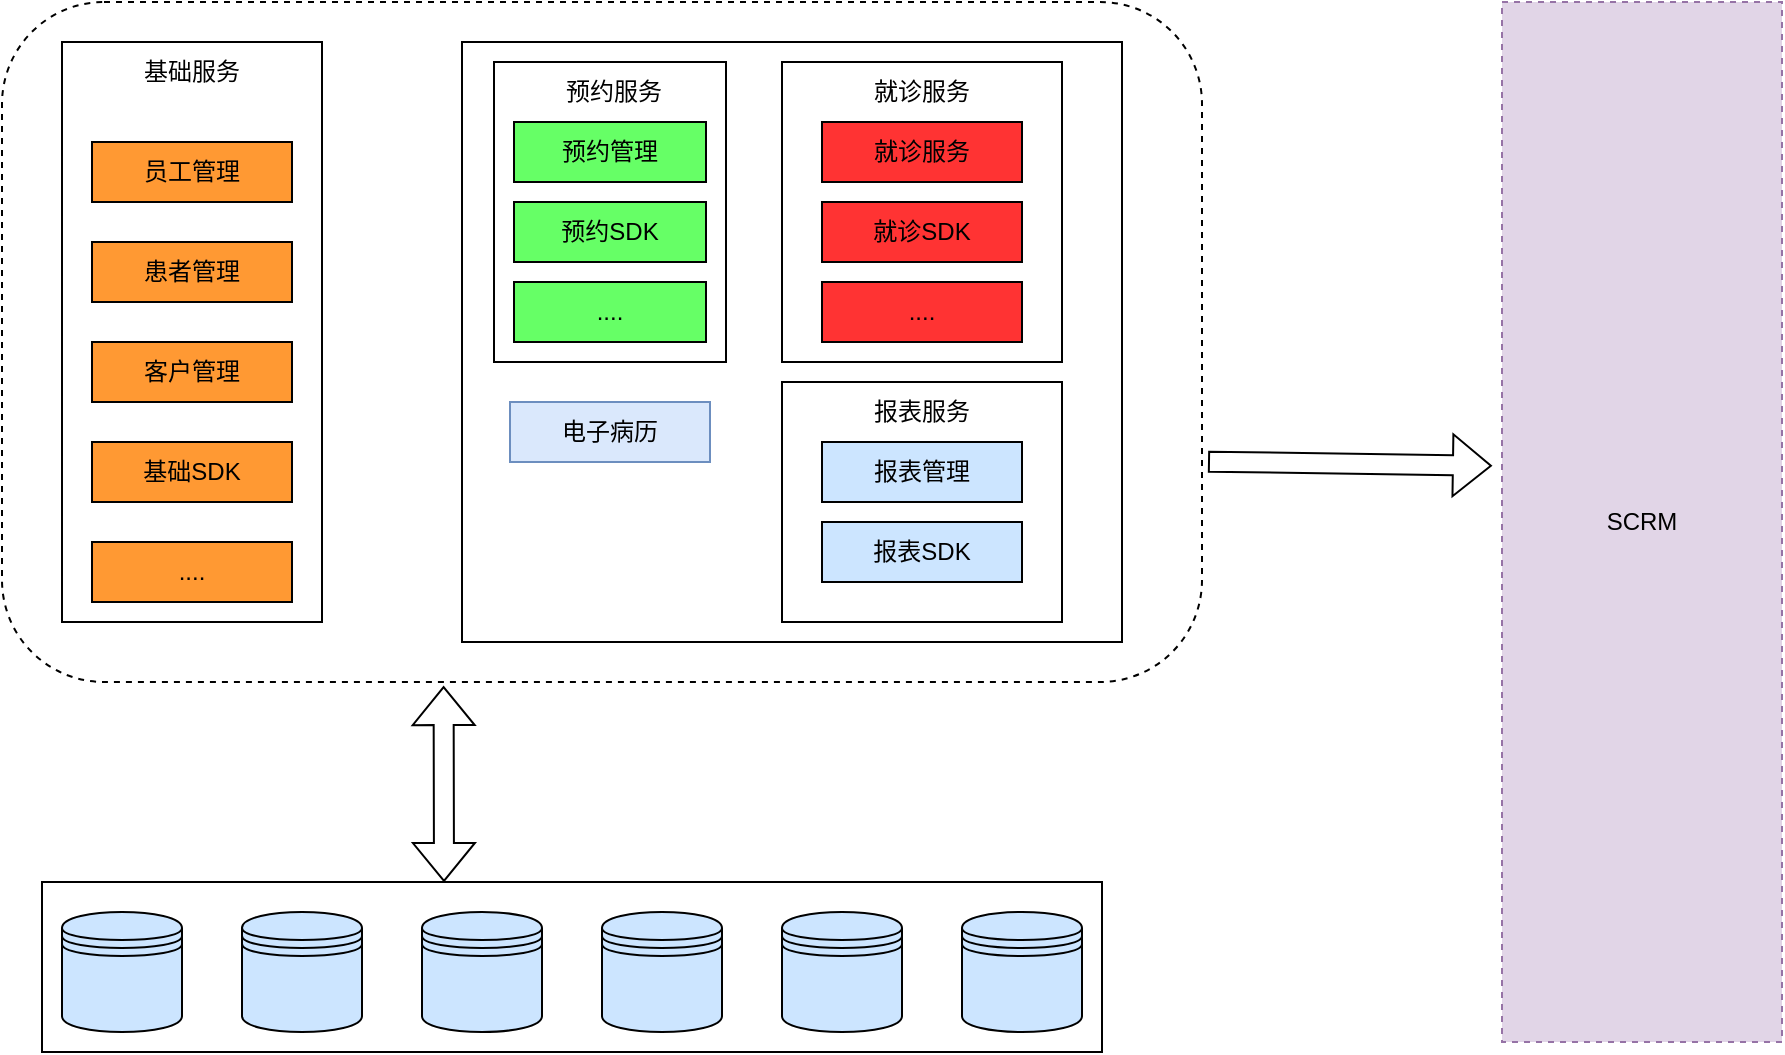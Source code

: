 <mxfile version="15.8.3" type="github">
  <diagram id="b4rZfem3DLPub3dzyKSS" name="第 1 页">
    <mxGraphModel dx="1422" dy="772" grid="1" gridSize="10" guides="1" tooltips="1" connect="1" arrows="1" fold="1" page="1" pageScale="1" pageWidth="827" pageHeight="1169" math="0" shadow="0">
      <root>
        <mxCell id="0" />
        <mxCell id="1" parent="0" />
        <mxCell id="OFuD6E3bf-asGs5xN1KW-40" value="" style="rounded=1;whiteSpace=wrap;html=1;fillColor=#FFFFFF;dashed=1;" vertex="1" parent="1">
          <mxGeometry x="120" y="160" width="600" height="340" as="geometry" />
        </mxCell>
        <mxCell id="OFuD6E3bf-asGs5xN1KW-10" value="" style="group" vertex="1" connectable="0" parent="1">
          <mxGeometry x="150" y="180" width="130" height="290" as="geometry" />
        </mxCell>
        <mxCell id="OFuD6E3bf-asGs5xN1KW-6" value="" style="rounded=0;whiteSpace=wrap;html=1;" vertex="1" parent="OFuD6E3bf-asGs5xN1KW-10">
          <mxGeometry width="130" height="290" as="geometry" />
        </mxCell>
        <mxCell id="OFuD6E3bf-asGs5xN1KW-2" value="员工管理" style="rounded=0;whiteSpace=wrap;html=1;fillColor=#FF9933;" vertex="1" parent="OFuD6E3bf-asGs5xN1KW-10">
          <mxGeometry x="15" y="50" width="100" height="30" as="geometry" />
        </mxCell>
        <mxCell id="OFuD6E3bf-asGs5xN1KW-3" value="患者管理" style="rounded=0;whiteSpace=wrap;html=1;fillColor=#FF9933;" vertex="1" parent="OFuD6E3bf-asGs5xN1KW-10">
          <mxGeometry x="15" y="100" width="100" height="30" as="geometry" />
        </mxCell>
        <mxCell id="OFuD6E3bf-asGs5xN1KW-4" value="客户管理" style="rounded=0;whiteSpace=wrap;html=1;fillColor=#FF9933;" vertex="1" parent="OFuD6E3bf-asGs5xN1KW-10">
          <mxGeometry x="15" y="150" width="100" height="30" as="geometry" />
        </mxCell>
        <mxCell id="OFuD6E3bf-asGs5xN1KW-5" value="基础SDK" style="rounded=0;whiteSpace=wrap;html=1;fillColor=#FF9933;" vertex="1" parent="OFuD6E3bf-asGs5xN1KW-10">
          <mxGeometry x="15" y="200" width="100" height="30" as="geometry" />
        </mxCell>
        <mxCell id="OFuD6E3bf-asGs5xN1KW-7" value="...." style="rounded=0;whiteSpace=wrap;html=1;fillColor=#FF9933;" vertex="1" parent="OFuD6E3bf-asGs5xN1KW-10">
          <mxGeometry x="15" y="250" width="100" height="30" as="geometry" />
        </mxCell>
        <mxCell id="OFuD6E3bf-asGs5xN1KW-9" value="基础服务" style="text;html=1;strokeColor=none;fillColor=none;align=center;verticalAlign=middle;whiteSpace=wrap;rounded=0;" vertex="1" parent="OFuD6E3bf-asGs5xN1KW-10">
          <mxGeometry x="35" width="60" height="30" as="geometry" />
        </mxCell>
        <mxCell id="OFuD6E3bf-asGs5xN1KW-31" value="" style="group" vertex="1" connectable="0" parent="1">
          <mxGeometry x="350" y="180" width="330" height="300" as="geometry" />
        </mxCell>
        <mxCell id="OFuD6E3bf-asGs5xN1KW-11" value="" style="rounded=0;whiteSpace=wrap;html=1;fillColor=#FFFFFF;" vertex="1" parent="OFuD6E3bf-asGs5xN1KW-31">
          <mxGeometry width="330" height="300" as="geometry" />
        </mxCell>
        <mxCell id="OFuD6E3bf-asGs5xN1KW-17" value="" style="group" vertex="1" connectable="0" parent="OFuD6E3bf-asGs5xN1KW-31">
          <mxGeometry x="16" y="10" width="116" height="150" as="geometry" />
        </mxCell>
        <mxCell id="OFuD6E3bf-asGs5xN1KW-12" value="" style="rounded=0;whiteSpace=wrap;html=1;fillColor=#FFFFFF;" vertex="1" parent="OFuD6E3bf-asGs5xN1KW-17">
          <mxGeometry width="116" height="150" as="geometry" />
        </mxCell>
        <mxCell id="OFuD6E3bf-asGs5xN1KW-13" value="预约管理" style="rounded=0;whiteSpace=wrap;html=1;fillColor=#66FF66;" vertex="1" parent="OFuD6E3bf-asGs5xN1KW-17">
          <mxGeometry x="10" y="30" width="96" height="30" as="geometry" />
        </mxCell>
        <mxCell id="OFuD6E3bf-asGs5xN1KW-14" value="预约SDK" style="rounded=0;whiteSpace=wrap;html=1;fillColor=#66FF66;" vertex="1" parent="OFuD6E3bf-asGs5xN1KW-17">
          <mxGeometry x="10" y="70" width="96" height="30" as="geometry" />
        </mxCell>
        <mxCell id="OFuD6E3bf-asGs5xN1KW-15" value="...." style="rounded=0;whiteSpace=wrap;html=1;fillColor=#66FF66;" vertex="1" parent="OFuD6E3bf-asGs5xN1KW-17">
          <mxGeometry x="10" y="110" width="96" height="30" as="geometry" />
        </mxCell>
        <mxCell id="OFuD6E3bf-asGs5xN1KW-16" value="预约服务" style="text;html=1;strokeColor=none;fillColor=none;align=center;verticalAlign=middle;whiteSpace=wrap;rounded=0;" vertex="1" parent="OFuD6E3bf-asGs5xN1KW-17">
          <mxGeometry x="30" width="60" height="30" as="geometry" />
        </mxCell>
        <mxCell id="OFuD6E3bf-asGs5xN1KW-23" value="" style="group" vertex="1" connectable="0" parent="OFuD6E3bf-asGs5xN1KW-31">
          <mxGeometry x="160" y="10" width="140" height="150" as="geometry" />
        </mxCell>
        <mxCell id="OFuD6E3bf-asGs5xN1KW-18" value="" style="rounded=0;whiteSpace=wrap;html=1;fillColor=#FFFFFF;" vertex="1" parent="OFuD6E3bf-asGs5xN1KW-23">
          <mxGeometry width="140" height="150" as="geometry" />
        </mxCell>
        <mxCell id="OFuD6E3bf-asGs5xN1KW-19" value="就诊服务" style="text;html=1;strokeColor=none;fillColor=none;align=center;verticalAlign=middle;whiteSpace=wrap;rounded=0;" vertex="1" parent="OFuD6E3bf-asGs5xN1KW-23">
          <mxGeometry x="40" width="60" height="30" as="geometry" />
        </mxCell>
        <mxCell id="OFuD6E3bf-asGs5xN1KW-20" value="就诊服务" style="rounded=0;whiteSpace=wrap;html=1;fillColor=#FF3333;" vertex="1" parent="OFuD6E3bf-asGs5xN1KW-23">
          <mxGeometry x="20" y="30" width="100" height="30" as="geometry" />
        </mxCell>
        <mxCell id="OFuD6E3bf-asGs5xN1KW-21" value="就诊SDK" style="rounded=0;whiteSpace=wrap;html=1;fillColor=#FF3333;" vertex="1" parent="OFuD6E3bf-asGs5xN1KW-23">
          <mxGeometry x="20" y="70" width="100" height="30" as="geometry" />
        </mxCell>
        <mxCell id="OFuD6E3bf-asGs5xN1KW-22" value="...." style="rounded=0;whiteSpace=wrap;html=1;fillColor=#FF3333;" vertex="1" parent="OFuD6E3bf-asGs5xN1KW-23">
          <mxGeometry x="20" y="110" width="100" height="30" as="geometry" />
        </mxCell>
        <mxCell id="OFuD6E3bf-asGs5xN1KW-25" value="电子病历" style="rounded=0;whiteSpace=wrap;html=1;fillColor=#dae8fc;strokeColor=#6c8ebf;" vertex="1" parent="OFuD6E3bf-asGs5xN1KW-31">
          <mxGeometry x="24" y="180" width="100" height="30" as="geometry" />
        </mxCell>
        <mxCell id="OFuD6E3bf-asGs5xN1KW-30" value="" style="group" vertex="1" connectable="0" parent="OFuD6E3bf-asGs5xN1KW-31">
          <mxGeometry x="160" y="170" width="140" height="120" as="geometry" />
        </mxCell>
        <mxCell id="OFuD6E3bf-asGs5xN1KW-26" value="" style="rounded=0;whiteSpace=wrap;html=1;fillColor=#FFFFFF;" vertex="1" parent="OFuD6E3bf-asGs5xN1KW-30">
          <mxGeometry width="140" height="120" as="geometry" />
        </mxCell>
        <mxCell id="OFuD6E3bf-asGs5xN1KW-27" value="报表服务" style="text;html=1;strokeColor=none;fillColor=none;align=center;verticalAlign=middle;whiteSpace=wrap;rounded=0;" vertex="1" parent="OFuD6E3bf-asGs5xN1KW-30">
          <mxGeometry x="40" width="60" height="30" as="geometry" />
        </mxCell>
        <mxCell id="OFuD6E3bf-asGs5xN1KW-28" value="报表管理" style="rounded=0;whiteSpace=wrap;html=1;fillColor=#CCE5FF;" vertex="1" parent="OFuD6E3bf-asGs5xN1KW-30">
          <mxGeometry x="20" y="30" width="100" height="30" as="geometry" />
        </mxCell>
        <mxCell id="OFuD6E3bf-asGs5xN1KW-29" value="报表SDK" style="rounded=0;whiteSpace=wrap;html=1;fillColor=#CCE5FF;" vertex="1" parent="OFuD6E3bf-asGs5xN1KW-30">
          <mxGeometry x="20" y="70" width="100" height="30" as="geometry" />
        </mxCell>
        <mxCell id="OFuD6E3bf-asGs5xN1KW-39" value="" style="group" vertex="1" connectable="0" parent="1">
          <mxGeometry x="140" y="600" width="530" height="85" as="geometry" />
        </mxCell>
        <mxCell id="OFuD6E3bf-asGs5xN1KW-38" value="" style="rounded=0;whiteSpace=wrap;html=1;fillColor=#FFFFFF;" vertex="1" parent="OFuD6E3bf-asGs5xN1KW-39">
          <mxGeometry width="530" height="85" as="geometry" />
        </mxCell>
        <mxCell id="OFuD6E3bf-asGs5xN1KW-32" value="" style="shape=datastore;whiteSpace=wrap;html=1;fillColor=#CCE5FF;" vertex="1" parent="OFuD6E3bf-asGs5xN1KW-39">
          <mxGeometry x="10" y="15" width="60" height="60" as="geometry" />
        </mxCell>
        <mxCell id="OFuD6E3bf-asGs5xN1KW-33" value="" style="shape=datastore;whiteSpace=wrap;html=1;fillColor=#CCE5FF;" vertex="1" parent="OFuD6E3bf-asGs5xN1KW-39">
          <mxGeometry x="460" y="15" width="60" height="60" as="geometry" />
        </mxCell>
        <mxCell id="OFuD6E3bf-asGs5xN1KW-34" value="" style="shape=datastore;whiteSpace=wrap;html=1;fillColor=#CCE5FF;" vertex="1" parent="OFuD6E3bf-asGs5xN1KW-39">
          <mxGeometry x="100" y="15" width="60" height="60" as="geometry" />
        </mxCell>
        <mxCell id="OFuD6E3bf-asGs5xN1KW-35" value="" style="shape=datastore;whiteSpace=wrap;html=1;fillColor=#CCE5FF;" vertex="1" parent="OFuD6E3bf-asGs5xN1KW-39">
          <mxGeometry x="190" y="15" width="60" height="60" as="geometry" />
        </mxCell>
        <mxCell id="OFuD6E3bf-asGs5xN1KW-36" value="" style="shape=datastore;whiteSpace=wrap;html=1;fillColor=#CCE5FF;" vertex="1" parent="OFuD6E3bf-asGs5xN1KW-39">
          <mxGeometry x="280" y="15" width="60" height="60" as="geometry" />
        </mxCell>
        <mxCell id="OFuD6E3bf-asGs5xN1KW-37" value="" style="shape=datastore;whiteSpace=wrap;html=1;fillColor=#CCE5FF;" vertex="1" parent="OFuD6E3bf-asGs5xN1KW-39">
          <mxGeometry x="370" y="15" width="60" height="60" as="geometry" />
        </mxCell>
        <mxCell id="OFuD6E3bf-asGs5xN1KW-41" value="" style="shape=flexArrow;endArrow=classic;startArrow=classic;html=1;rounded=0;entryX=0.368;entryY=1.006;entryDx=0;entryDy=0;entryPerimeter=0;" edge="1" parent="1" target="OFuD6E3bf-asGs5xN1KW-40">
          <mxGeometry width="100" height="100" relative="1" as="geometry">
            <mxPoint x="341" y="600" as="sourcePoint" />
            <mxPoint x="440" y="510" as="targetPoint" />
          </mxGeometry>
        </mxCell>
        <mxCell id="OFuD6E3bf-asGs5xN1KW-42" value="SCRM" style="rounded=0;whiteSpace=wrap;html=1;dashed=1;fillColor=#e1d5e7;strokeColor=#9673a6;" vertex="1" parent="1">
          <mxGeometry x="870" y="160" width="140" height="520" as="geometry" />
        </mxCell>
        <mxCell id="OFuD6E3bf-asGs5xN1KW-43" value="" style="shape=flexArrow;endArrow=classic;html=1;rounded=0;entryX=-0.036;entryY=0.446;entryDx=0;entryDy=0;entryPerimeter=0;exitX=1.005;exitY=0.676;exitDx=0;exitDy=0;exitPerimeter=0;" edge="1" parent="1" source="OFuD6E3bf-asGs5xN1KW-40" target="OFuD6E3bf-asGs5xN1KW-42">
          <mxGeometry width="50" height="50" relative="1" as="geometry">
            <mxPoint x="730" y="390" as="sourcePoint" />
            <mxPoint x="780" y="340" as="targetPoint" />
          </mxGeometry>
        </mxCell>
      </root>
    </mxGraphModel>
  </diagram>
</mxfile>
